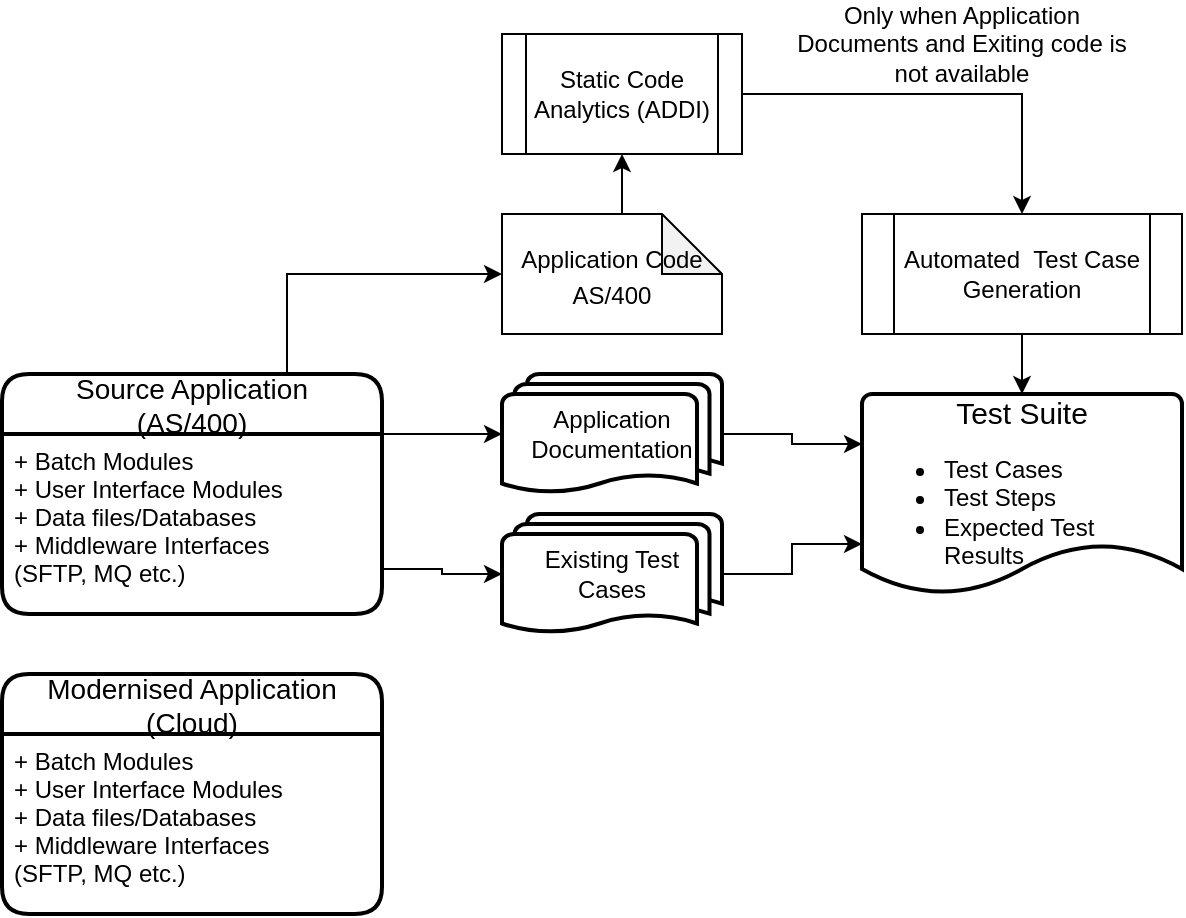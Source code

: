 <mxfile version="20.6.0" type="github">
  <diagram id="OM0IrNqEqAMPZpGWEgh5" name="Page-1">
    <mxGraphModel dx="946" dy="645" grid="1" gridSize="10" guides="1" tooltips="1" connect="1" arrows="1" fold="1" page="1" pageScale="1" pageWidth="826" pageHeight="1169" math="0" shadow="0">
      <root>
        <mxCell id="0" />
        <mxCell id="1" parent="0" />
        <mxCell id="sKHwCAjAp6CKXzJC5bC2-12" style="edgeStyle=orthogonalEdgeStyle;rounded=0;orthogonalLoop=1;jettySize=auto;html=1;exitX=0.75;exitY=0;exitDx=0;exitDy=0;entryX=0;entryY=0.5;entryDx=0;entryDy=0;entryPerimeter=0;fontSize=12;" edge="1" parent="1" source="sKHwCAjAp6CKXzJC5bC2-1" target="sKHwCAjAp6CKXzJC5bC2-9">
          <mxGeometry relative="1" as="geometry" />
        </mxCell>
        <mxCell id="sKHwCAjAp6CKXzJC5bC2-1" value="Source Application &#xa;(AS/400)" style="swimlane;childLayout=stackLayout;horizontal=1;startSize=30;horizontalStack=0;rounded=1;fontSize=14;fontStyle=0;strokeWidth=2;resizeParent=0;resizeLast=1;shadow=0;dashed=0;align=center;" vertex="1" parent="1">
          <mxGeometry x="50" y="240" width="190" height="120" as="geometry" />
        </mxCell>
        <mxCell id="sKHwCAjAp6CKXzJC5bC2-2" value="+ Batch Modules&#xa;+ User Interface Modules&#xa;+ Data files/Databases&#xa;+ Middleware Interfaces &#xa;(SFTP, MQ etc.)" style="align=left;strokeColor=none;fillColor=none;spacingLeft=4;fontSize=12;verticalAlign=top;resizable=0;rotatable=0;part=1;" vertex="1" parent="sKHwCAjAp6CKXzJC5bC2-1">
          <mxGeometry y="30" width="190" height="90" as="geometry" />
        </mxCell>
        <mxCell id="sKHwCAjAp6CKXzJC5bC2-3" value="Modernised Application &#xa;(Cloud)" style="swimlane;childLayout=stackLayout;horizontal=1;startSize=30;horizontalStack=0;rounded=1;fontSize=14;fontStyle=0;strokeWidth=2;resizeParent=0;resizeLast=1;shadow=0;dashed=0;align=center;" vertex="1" parent="1">
          <mxGeometry x="50" y="390" width="190" height="120" as="geometry" />
        </mxCell>
        <mxCell id="sKHwCAjAp6CKXzJC5bC2-4" value="+ Batch Modules&#xa;+ User Interface Modules&#xa;+ Data files/Databases&#xa;+ Middleware Interfaces &#xa;(SFTP, MQ etc.)" style="align=left;strokeColor=none;fillColor=none;spacingLeft=4;fontSize=12;verticalAlign=top;resizable=0;rotatable=0;part=1;" vertex="1" parent="sKHwCAjAp6CKXzJC5bC2-3">
          <mxGeometry y="30" width="190" height="90" as="geometry" />
        </mxCell>
        <mxCell id="sKHwCAjAp6CKXzJC5bC2-20" style="edgeStyle=orthogonalEdgeStyle;rounded=0;orthogonalLoop=1;jettySize=auto;html=1;exitX=1;exitY=0.5;exitDx=0;exitDy=0;exitPerimeter=0;entryX=0;entryY=0.25;entryDx=0;entryDy=0;entryPerimeter=0;fontSize=12;" edge="1" parent="1" source="sKHwCAjAp6CKXzJC5bC2-5" target="sKHwCAjAp6CKXzJC5bC2-7">
          <mxGeometry relative="1" as="geometry" />
        </mxCell>
        <mxCell id="sKHwCAjAp6CKXzJC5bC2-5" value="Application Documentation" style="strokeWidth=2;html=1;shape=mxgraph.flowchart.multi-document;whiteSpace=wrap;" vertex="1" parent="1">
          <mxGeometry x="300" y="240" width="110" height="60" as="geometry" />
        </mxCell>
        <mxCell id="sKHwCAjAp6CKXzJC5bC2-23" style="edgeStyle=orthogonalEdgeStyle;rounded=0;orthogonalLoop=1;jettySize=auto;html=1;exitX=1;exitY=0.5;exitDx=0;exitDy=0;exitPerimeter=0;entryX=0;entryY=0.75;entryDx=0;entryDy=0;entryPerimeter=0;fontSize=12;" edge="1" parent="1" source="sKHwCAjAp6CKXzJC5bC2-6" target="sKHwCAjAp6CKXzJC5bC2-7">
          <mxGeometry relative="1" as="geometry" />
        </mxCell>
        <mxCell id="sKHwCAjAp6CKXzJC5bC2-6" value="Existing Test &lt;br&gt;Cases" style="strokeWidth=2;html=1;shape=mxgraph.flowchart.multi-document;whiteSpace=wrap;" vertex="1" parent="1">
          <mxGeometry x="300" y="310" width="110" height="60" as="geometry" />
        </mxCell>
        <mxCell id="sKHwCAjAp6CKXzJC5bC2-7" value="&lt;span style=&quot;text-align: left;&quot;&gt;&lt;font style=&quot;font-size: 15px;&quot;&gt;Test Suite&lt;/font&gt;&lt;/span&gt;&lt;br&gt;&lt;ul&gt;&lt;li style=&quot;text-align: left;&quot;&gt;Test Cases&lt;/li&gt;&lt;li style=&quot;text-align: left;&quot;&gt;Test Steps&lt;/li&gt;&lt;li&gt;&lt;div style=&quot;text-align: left;&quot;&gt;Expected Test Results&lt;/div&gt;&lt;/li&gt;&lt;/ul&gt;" style="strokeWidth=2;html=1;shape=mxgraph.flowchart.document2;whiteSpace=wrap;size=0.25;" vertex="1" parent="1">
          <mxGeometry x="480" y="250" width="160" height="100" as="geometry" />
        </mxCell>
        <mxCell id="sKHwCAjAp6CKXzJC5bC2-15" style="edgeStyle=orthogonalEdgeStyle;rounded=0;orthogonalLoop=1;jettySize=auto;html=1;exitX=0.5;exitY=0;exitDx=0;exitDy=0;exitPerimeter=0;entryX=0.5;entryY=1;entryDx=0;entryDy=0;fontSize=12;" edge="1" parent="1" source="sKHwCAjAp6CKXzJC5bC2-9" target="sKHwCAjAp6CKXzJC5bC2-14">
          <mxGeometry relative="1" as="geometry" />
        </mxCell>
        <mxCell id="sKHwCAjAp6CKXzJC5bC2-9" value="&lt;font style=&quot;font-size: 12px;&quot;&gt;Application Code&lt;br&gt;AS/400&lt;/font&gt;" style="shape=note;whiteSpace=wrap;html=1;backgroundOutline=1;darkOpacity=0.05;fontSize=15;" vertex="1" parent="1">
          <mxGeometry x="300" y="160" width="110" height="60" as="geometry" />
        </mxCell>
        <mxCell id="sKHwCAjAp6CKXzJC5bC2-10" style="edgeStyle=orthogonalEdgeStyle;rounded=0;orthogonalLoop=1;jettySize=auto;html=1;exitX=1;exitY=0;exitDx=0;exitDy=0;entryX=0;entryY=0.5;entryDx=0;entryDy=0;entryPerimeter=0;fontSize=12;" edge="1" parent="1" source="sKHwCAjAp6CKXzJC5bC2-2" target="sKHwCAjAp6CKXzJC5bC2-5">
          <mxGeometry relative="1" as="geometry">
            <Array as="points">
              <mxPoint x="260" y="270" />
              <mxPoint x="260" y="270" />
            </Array>
          </mxGeometry>
        </mxCell>
        <mxCell id="sKHwCAjAp6CKXzJC5bC2-11" style="edgeStyle=orthogonalEdgeStyle;rounded=0;orthogonalLoop=1;jettySize=auto;html=1;exitX=1;exitY=0.75;exitDx=0;exitDy=0;entryX=0;entryY=0.5;entryDx=0;entryDy=0;entryPerimeter=0;fontSize=12;" edge="1" parent="1" source="sKHwCAjAp6CKXzJC5bC2-2" target="sKHwCAjAp6CKXzJC5bC2-6">
          <mxGeometry relative="1" as="geometry" />
        </mxCell>
        <mxCell id="sKHwCAjAp6CKXzJC5bC2-19" style="edgeStyle=orthogonalEdgeStyle;rounded=0;orthogonalLoop=1;jettySize=auto;html=1;exitX=0.5;exitY=1;exitDx=0;exitDy=0;entryX=0.5;entryY=0;entryDx=0;entryDy=0;entryPerimeter=0;fontSize=12;" edge="1" parent="1" source="sKHwCAjAp6CKXzJC5bC2-13" target="sKHwCAjAp6CKXzJC5bC2-7">
          <mxGeometry relative="1" as="geometry" />
        </mxCell>
        <mxCell id="sKHwCAjAp6CKXzJC5bC2-13" value="Automated &amp;nbsp;Test Case Generation" style="shape=process;whiteSpace=wrap;html=1;backgroundOutline=1;fontSize=12;" vertex="1" parent="1">
          <mxGeometry x="480" y="160" width="160" height="60" as="geometry" />
        </mxCell>
        <mxCell id="sKHwCAjAp6CKXzJC5bC2-18" style="edgeStyle=orthogonalEdgeStyle;rounded=0;orthogonalLoop=1;jettySize=auto;html=1;exitX=1;exitY=0.5;exitDx=0;exitDy=0;entryX=0.5;entryY=0;entryDx=0;entryDy=0;fontSize=12;" edge="1" parent="1" source="sKHwCAjAp6CKXzJC5bC2-14" target="sKHwCAjAp6CKXzJC5bC2-13">
          <mxGeometry relative="1" as="geometry" />
        </mxCell>
        <mxCell id="sKHwCAjAp6CKXzJC5bC2-14" value="Static Code Analytics (ADDI)" style="shape=process;whiteSpace=wrap;html=1;backgroundOutline=1;fontSize=12;" vertex="1" parent="1">
          <mxGeometry x="300" y="70" width="120" height="60" as="geometry" />
        </mxCell>
        <mxCell id="sKHwCAjAp6CKXzJC5bC2-24" value="Only when Application Documents and Exiting code is not available" style="text;html=1;strokeColor=none;fillColor=none;align=center;verticalAlign=middle;whiteSpace=wrap;rounded=0;fontSize=12;" vertex="1" parent="1">
          <mxGeometry x="440" y="60" width="180" height="30" as="geometry" />
        </mxCell>
      </root>
    </mxGraphModel>
  </diagram>
</mxfile>
